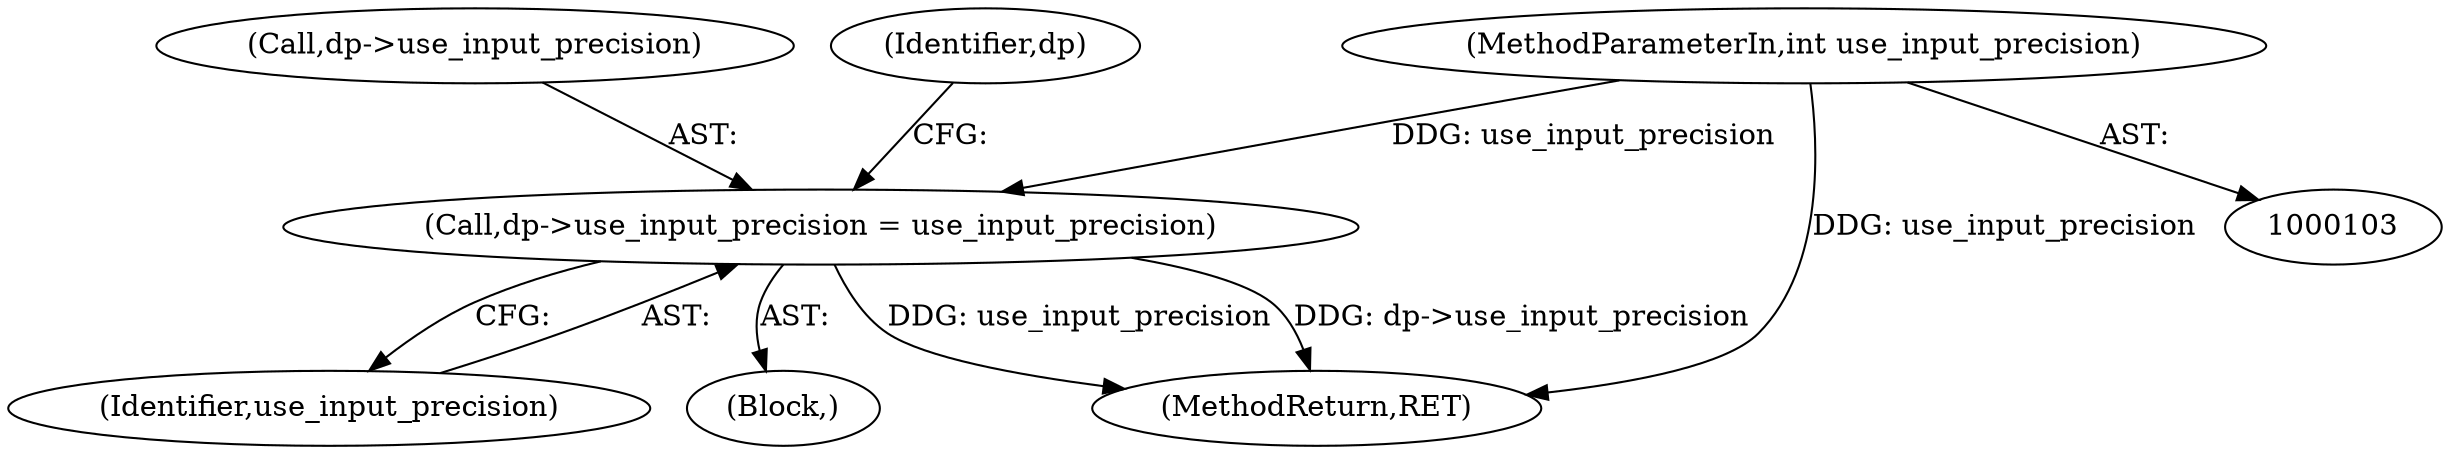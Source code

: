 digraph "0_Android_9d4853418ab2f754c2b63e091c29c5529b8b86ca_45@pointer" {
"1000162" [label="(Call,dp->use_input_precision = use_input_precision)"];
"1000111" [label="(MethodParameterIn,int use_input_precision)"];
"1000163" [label="(Call,dp->use_input_precision)"];
"1000166" [label="(Identifier,use_input_precision)"];
"1000117" [label="(Block,)"];
"1000111" [label="(MethodParameterIn,int use_input_precision)"];
"1000218" [label="(MethodReturn,RET)"];
"1000162" [label="(Call,dp->use_input_precision = use_input_precision)"];
"1000169" [label="(Identifier,dp)"];
"1000162" -> "1000117"  [label="AST: "];
"1000162" -> "1000166"  [label="CFG: "];
"1000163" -> "1000162"  [label="AST: "];
"1000166" -> "1000162"  [label="AST: "];
"1000169" -> "1000162"  [label="CFG: "];
"1000162" -> "1000218"  [label="DDG: use_input_precision"];
"1000162" -> "1000218"  [label="DDG: dp->use_input_precision"];
"1000111" -> "1000162"  [label="DDG: use_input_precision"];
"1000111" -> "1000103"  [label="AST: "];
"1000111" -> "1000218"  [label="DDG: use_input_precision"];
}
